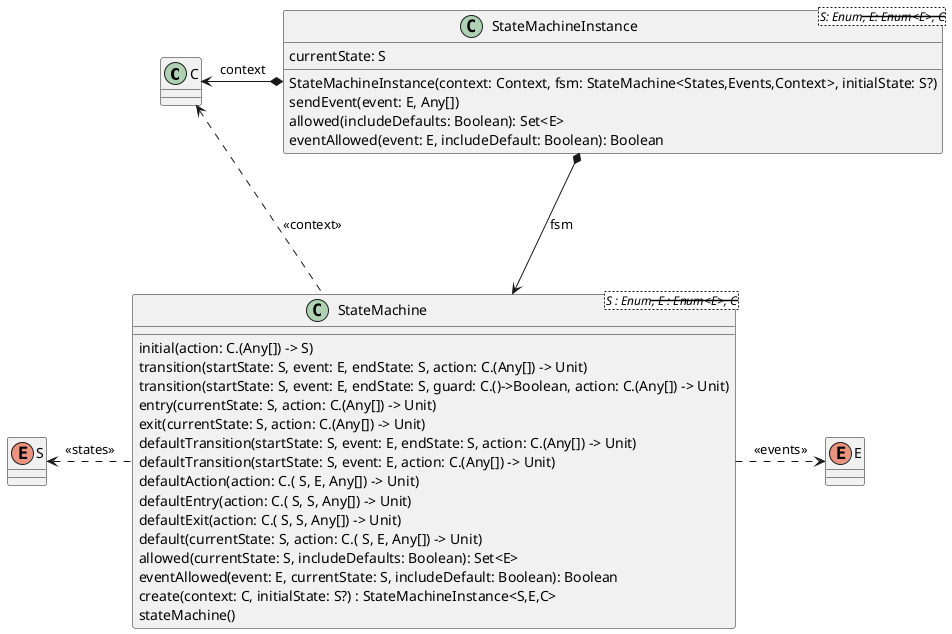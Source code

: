 @startuml

class C {
}
enum S {
}
enum E {
}

class StateMachine<S : Enum<S>, E : Enum<E>, C> {
    initial(action: C.(Any[]) -> S)
    transition(startState: S, event: E, endState: S, action: C.(Any[]) -> Unit)
    transition(startState: S, event: E, endState: S, guard: C.()->Boolean, action: C.(Any[]) -> Unit)
    entry(currentState: S, action: C.(Any[]) -> Unit)
    exit(currentState: S, action: C.(Any[]) -> Unit)
    defaultTransition(startState: S, event: E, endState: S, action: C.(Any[]) -> Unit)
    defaultTransition(startState: S, event: E, action: C.(Any[]) -> Unit)
    defaultAction(action: C.( S, E, Any[]) -> Unit)
    defaultEntry(action: C.( S, S, Any[]) -> Unit)
    defaultExit(action: C.( S, S, Any[]) -> Unit)
    default(currentState: S, action: C.( S, E, Any[]) -> Unit)
    allowed(currentState: S, includeDefaults: Boolean): Set<E>
    eventAllowed(event: E, currentState: S, includeDefault: Boolean): Boolean
    create(context: C, initialState: S?) : StateMachineInstance<S,E,C>
    stateMachine()
}

class StateMachineInstance<S: Enum<S>, E: Enum<E>, C> {
    StateMachineInstance(context: Context, fsm: StateMachine<States,Events,Context>, initialState: S?)
    currentState: S
    sendEvent(event: E, Any[])
    allowed(includeDefaults: Boolean): Set<E>
    eventAllowed(event: E, includeDefault: Boolean): Boolean
}

StateMachine .left.> S : <<states>>
StateMachine .right.> E : <<events>>
StateMachine .up.> C : <<context>>

StateMachineInstance *---> StateMachine : fsm
StateMachineInstance *-left-> C : context

@enduml
